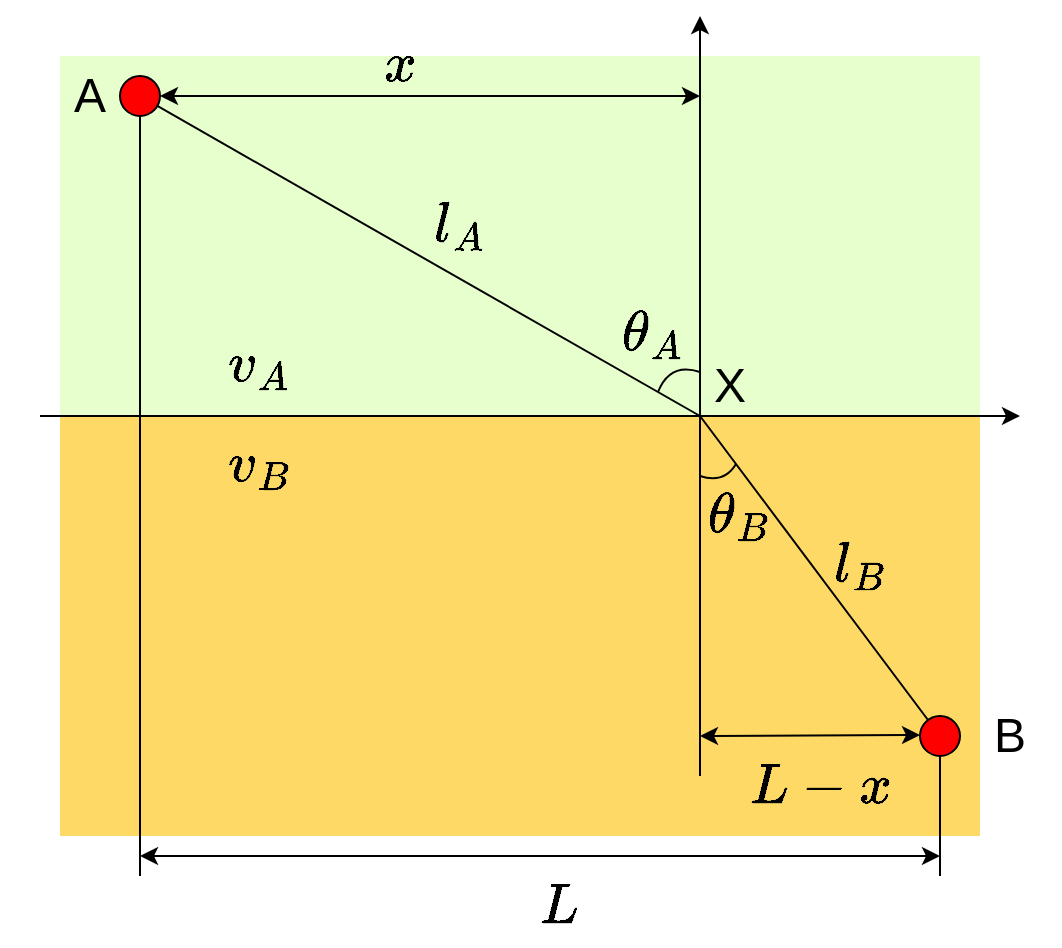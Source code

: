 <mxfile version="26.0.15">
  <diagram id="KFeciLKGr9ThCMIW_XXw" name="ページ1">
    <mxGraphModel dx="989" dy="600" grid="1" gridSize="10" guides="1" tooltips="1" connect="1" arrows="1" fold="1" page="1" pageScale="1" pageWidth="550" pageHeight="490" background="#ffffff" math="1" shadow="0">
      <root>
        <mxCell id="0" />
        <mxCell id="1" parent="0" />
        <mxCell id="p3AJGz_yWLm5lX7j32lh-40" value="" style="rounded=0;whiteSpace=wrap;html=1;strokeColor=none;" vertex="1" parent="1">
          <mxGeometry x="10" y="10" width="530" height="470" as="geometry" />
        </mxCell>
        <mxCell id="p3AJGz_yWLm5lX7j32lh-35" value="" style="rounded=0;whiteSpace=wrap;html=1;fillColor=#FFD966;strokeColor=none;" vertex="1" parent="1">
          <mxGeometry x="40" y="215" width="460" height="210" as="geometry" />
        </mxCell>
        <mxCell id="p3AJGz_yWLm5lX7j32lh-33" value="" style="rounded=0;whiteSpace=wrap;html=1;fillColor=#E6FFCC;strokeColor=none;" vertex="1" parent="1">
          <mxGeometry x="40" y="35" width="460" height="180" as="geometry" />
        </mxCell>
        <mxCell id="p3AJGz_yWLm5lX7j32lh-16" value="" style="endArrow=none;html=1;rounded=0;" edge="1" parent="1">
          <mxGeometry width="50" height="50" relative="1" as="geometry">
            <mxPoint x="480" y="445" as="sourcePoint" />
            <mxPoint x="480" y="375" as="targetPoint" />
          </mxGeometry>
        </mxCell>
        <mxCell id="p3AJGz_yWLm5lX7j32lh-1" value="" style="endArrow=classic;html=1;rounded=0;" edge="1" parent="1">
          <mxGeometry width="50" height="50" relative="1" as="geometry">
            <mxPoint x="30" y="215" as="sourcePoint" />
            <mxPoint x="520" y="215" as="targetPoint" />
          </mxGeometry>
        </mxCell>
        <mxCell id="p3AJGz_yWLm5lX7j32lh-2" value="" style="endArrow=classic;html=1;rounded=0;" edge="1" parent="1">
          <mxGeometry width="50" height="50" relative="1" as="geometry">
            <mxPoint x="360" y="395" as="sourcePoint" />
            <mxPoint x="360" y="15" as="targetPoint" />
          </mxGeometry>
        </mxCell>
        <mxCell id="p3AJGz_yWLm5lX7j32lh-3" value="" style="endArrow=none;html=1;rounded=0;" edge="1" parent="1" source="p3AJGz_yWLm5lX7j32lh-5">
          <mxGeometry width="50" height="50" relative="1" as="geometry">
            <mxPoint x="80" y="55" as="sourcePoint" />
            <mxPoint x="360" y="215" as="targetPoint" />
          </mxGeometry>
        </mxCell>
        <mxCell id="p3AJGz_yWLm5lX7j32lh-4" value="" style="endArrow=none;html=1;rounded=0;" edge="1" parent="1" source="p3AJGz_yWLm5lX7j32lh-7">
          <mxGeometry width="50" height="50" relative="1" as="geometry">
            <mxPoint x="360" y="215" as="sourcePoint" />
            <mxPoint x="480" y="375" as="targetPoint" />
          </mxGeometry>
        </mxCell>
        <mxCell id="p3AJGz_yWLm5lX7j32lh-6" value="" style="endArrow=none;html=1;rounded=0;" edge="1" parent="1" target="p3AJGz_yWLm5lX7j32lh-5">
          <mxGeometry width="50" height="50" relative="1" as="geometry">
            <mxPoint x="80" y="55" as="sourcePoint" />
            <mxPoint x="360" y="215" as="targetPoint" />
          </mxGeometry>
        </mxCell>
        <mxCell id="p3AJGz_yWLm5lX7j32lh-5" value="" style="ellipse;whiteSpace=wrap;html=1;aspect=fixed;fillColor=#FF0000;" vertex="1" parent="1">
          <mxGeometry x="70" y="45" width="20" height="20" as="geometry" />
        </mxCell>
        <mxCell id="p3AJGz_yWLm5lX7j32lh-8" value="" style="endArrow=none;html=1;rounded=0;" edge="1" parent="1" target="p3AJGz_yWLm5lX7j32lh-7">
          <mxGeometry width="50" height="50" relative="1" as="geometry">
            <mxPoint x="360" y="215" as="sourcePoint" />
            <mxPoint x="480" y="375" as="targetPoint" />
          </mxGeometry>
        </mxCell>
        <mxCell id="p3AJGz_yWLm5lX7j32lh-7" value="" style="ellipse;whiteSpace=wrap;html=1;aspect=fixed;fillColor=#FF0000;" vertex="1" parent="1">
          <mxGeometry x="470" y="365" width="20" height="20" as="geometry" />
        </mxCell>
        <mxCell id="p3AJGz_yWLm5lX7j32lh-10" value="" style="endArrow=classic;startArrow=classic;html=1;rounded=0;" edge="1" parent="1">
          <mxGeometry width="50" height="50" relative="1" as="geometry">
            <mxPoint x="90" y="55" as="sourcePoint" />
            <mxPoint x="360" y="55" as="targetPoint" />
          </mxGeometry>
        </mxCell>
        <mxCell id="p3AJGz_yWLm5lX7j32lh-11" value="" style="endArrow=classic;startArrow=classic;html=1;rounded=0;" edge="1" parent="1">
          <mxGeometry width="50" height="50" relative="1" as="geometry">
            <mxPoint x="360" y="375" as="sourcePoint" />
            <mxPoint x="470" y="374.5" as="targetPoint" />
          </mxGeometry>
        </mxCell>
        <mxCell id="p3AJGz_yWLm5lX7j32lh-12" value="A" style="text;html=1;align=center;verticalAlign=middle;whiteSpace=wrap;rounded=0;fontSize=24;" vertex="1" parent="1">
          <mxGeometry x="40" y="40" width="30" height="30" as="geometry" />
        </mxCell>
        <mxCell id="p3AJGz_yWLm5lX7j32lh-13" value="B" style="text;html=1;align=center;verticalAlign=middle;whiteSpace=wrap;rounded=0;fontSize=24;" vertex="1" parent="1">
          <mxGeometry x="500" y="360" width="30" height="30" as="geometry" />
        </mxCell>
        <mxCell id="p3AJGz_yWLm5lX7j32lh-14" value="" style="endArrow=classic;startArrow=classic;html=1;rounded=0;" edge="1" parent="1">
          <mxGeometry width="50" height="50" relative="1" as="geometry">
            <mxPoint x="80" y="435" as="sourcePoint" />
            <mxPoint x="480" y="435" as="targetPoint" />
          </mxGeometry>
        </mxCell>
        <mxCell id="p3AJGz_yWLm5lX7j32lh-15" value="" style="endArrow=none;html=1;rounded=0;entryX=0.5;entryY=1;entryDx=0;entryDy=0;" edge="1" parent="1" target="p3AJGz_yWLm5lX7j32lh-5">
          <mxGeometry width="50" height="50" relative="1" as="geometry">
            <mxPoint x="80" y="445" as="sourcePoint" />
            <mxPoint x="380" y="195" as="targetPoint" />
          </mxGeometry>
        </mxCell>
        <mxCell id="p3AJGz_yWLm5lX7j32lh-17" value="`L`" style="text;html=1;align=center;verticalAlign=middle;whiteSpace=wrap;rounded=0;fontSize=24;" vertex="1" parent="1">
          <mxGeometry x="260" y="445" width="60" height="30" as="geometry" />
        </mxCell>
        <mxCell id="p3AJGz_yWLm5lX7j32lh-18" value="`x`" style="text;html=1;align=center;verticalAlign=middle;whiteSpace=wrap;rounded=0;fontSize=24;" vertex="1" parent="1">
          <mxGeometry x="180" y="25" width="60" height="30" as="geometry" />
        </mxCell>
        <mxCell id="p3AJGz_yWLm5lX7j32lh-20" value="`L-x`" style="text;html=1;align=center;verticalAlign=middle;whiteSpace=wrap;rounded=0;fontSize=24;" vertex="1" parent="1">
          <mxGeometry x="390" y="385" width="60" height="30" as="geometry" />
        </mxCell>
        <mxCell id="p3AJGz_yWLm5lX7j32lh-21" value="`l_B`" style="text;html=1;align=center;verticalAlign=middle;whiteSpace=wrap;rounded=0;fontSize=24;" vertex="1" parent="1">
          <mxGeometry x="410" y="275" width="60" height="30" as="geometry" />
        </mxCell>
        <mxCell id="p3AJGz_yWLm5lX7j32lh-23" value="`l_A`" style="text;html=1;align=center;verticalAlign=middle;whiteSpace=wrap;rounded=0;fontSize=24;" vertex="1" parent="1">
          <mxGeometry x="210" y="105" width="60" height="30" as="geometry" />
        </mxCell>
        <mxCell id="p3AJGz_yWLm5lX7j32lh-27" value="`\theta_A`" style="text;html=1;align=center;verticalAlign=middle;whiteSpace=wrap;rounded=0;fontSize=24;" vertex="1" parent="1">
          <mxGeometry x="307" y="159" width="60" height="30" as="geometry" />
        </mxCell>
        <mxCell id="p3AJGz_yWLm5lX7j32lh-28" value="" style="endArrow=none;html=1;rounded=0;curved=1;" edge="1" parent="1">
          <mxGeometry width="50" height="50" relative="1" as="geometry">
            <mxPoint x="339" y="203" as="sourcePoint" />
            <mxPoint x="360" y="193" as="targetPoint" />
            <Array as="points">
              <mxPoint x="345" y="188" />
            </Array>
          </mxGeometry>
        </mxCell>
        <mxCell id="p3AJGz_yWLm5lX7j32lh-30" value="" style="endArrow=none;html=1;rounded=0;curved=1;" edge="1" parent="1">
          <mxGeometry width="50" height="50" relative="1" as="geometry">
            <mxPoint x="360" y="245" as="sourcePoint" />
            <mxPoint x="378" y="239" as="targetPoint" />
            <Array as="points">
              <mxPoint x="372" y="249" />
            </Array>
          </mxGeometry>
        </mxCell>
        <mxCell id="p3AJGz_yWLm5lX7j32lh-31" value="`\theta_B`" style="text;html=1;align=center;verticalAlign=middle;whiteSpace=wrap;rounded=0;fontSize=24;" vertex="1" parent="1">
          <mxGeometry x="350" y="250" width="60" height="30" as="geometry" />
        </mxCell>
        <mxCell id="p3AJGz_yWLm5lX7j32lh-32" value="X" style="text;html=1;align=center;verticalAlign=middle;whiteSpace=wrap;rounded=0;fontSize=24;" vertex="1" parent="1">
          <mxGeometry x="360" y="185" width="30" height="30" as="geometry" />
        </mxCell>
        <mxCell id="p3AJGz_yWLm5lX7j32lh-36" value="`v_A`" style="text;html=1;align=center;verticalAlign=middle;whiteSpace=wrap;rounded=0;fontSize=24;" vertex="1" parent="1">
          <mxGeometry x="110" y="175" width="60" height="30" as="geometry" />
        </mxCell>
        <mxCell id="p3AJGz_yWLm5lX7j32lh-38" value="`v_B`" style="text;html=1;align=center;verticalAlign=middle;whiteSpace=wrap;rounded=0;fontSize=24;" vertex="1" parent="1">
          <mxGeometry x="110" y="225" width="60" height="30" as="geometry" />
        </mxCell>
      </root>
    </mxGraphModel>
  </diagram>
</mxfile>
